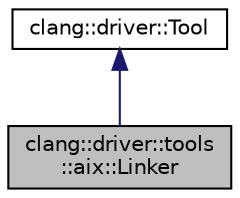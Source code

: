 digraph "clang::driver::tools::aix::Linker"
{
 // LATEX_PDF_SIZE
  bgcolor="transparent";
  edge [fontname="Helvetica",fontsize="10",labelfontname="Helvetica",labelfontsize="10"];
  node [fontname="Helvetica",fontsize="10",shape=record];
  Node1 [label="clang::driver::tools\l::aix::Linker",height=0.2,width=0.4,color="black", fillcolor="grey75", style="filled", fontcolor="black",tooltip=" "];
  Node2 -> Node1 [dir="back",color="midnightblue",fontsize="10",style="solid",fontname="Helvetica"];
  Node2 [label="clang::driver::Tool",height=0.2,width=0.4,color="black",URL="$classclang_1_1driver_1_1Tool.html",tooltip="Tool - Information on a specific compilation tool."];
}

